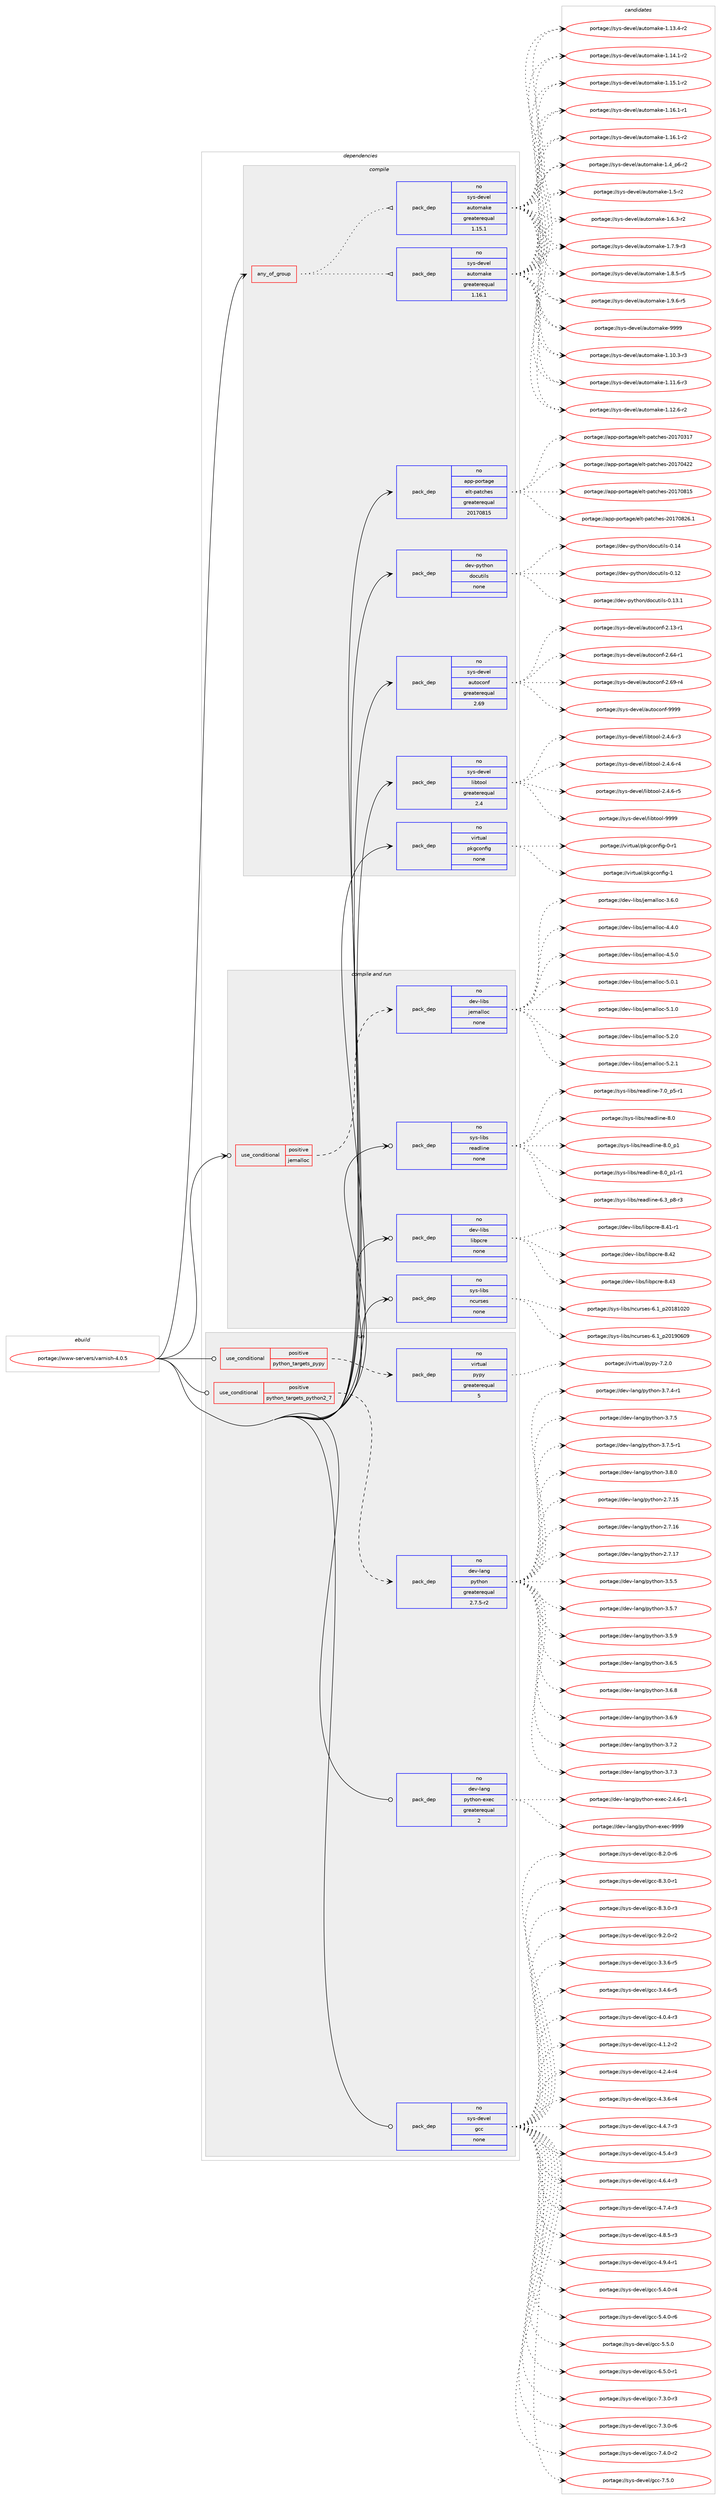 digraph prolog {

# *************
# Graph options
# *************

newrank=true;
concentrate=true;
compound=true;
graph [rankdir=LR,fontname=Helvetica,fontsize=10,ranksep=1.5];#, ranksep=2.5, nodesep=0.2];
edge  [arrowhead=vee];
node  [fontname=Helvetica,fontsize=10];

# **********
# The ebuild
# **********

subgraph cluster_leftcol {
color=gray;
rank=same;
label=<<i>ebuild</i>>;
id [label="portage://www-servers/varnish-4.0.5", color=red, width=4, href="../www-servers/varnish-4.0.5.svg"];
}

# ****************
# The dependencies
# ****************

subgraph cluster_midcol {
color=gray;
label=<<i>dependencies</i>>;
subgraph cluster_compile {
fillcolor="#eeeeee";
style=filled;
label=<<i>compile</i>>;
subgraph any7625 {
dependency445168 [label=<<TABLE BORDER="0" CELLBORDER="1" CELLSPACING="0" CELLPADDING="4"><TR><TD CELLPADDING="10">any_of_group</TD></TR></TABLE>>, shape=none, color=red];subgraph pack329922 {
dependency445169 [label=<<TABLE BORDER="0" CELLBORDER="1" CELLSPACING="0" CELLPADDING="4" WIDTH="220"><TR><TD ROWSPAN="6" CELLPADDING="30">pack_dep</TD></TR><TR><TD WIDTH="110">no</TD></TR><TR><TD>sys-devel</TD></TR><TR><TD>automake</TD></TR><TR><TD>greaterequal</TD></TR><TR><TD>1.16.1</TD></TR></TABLE>>, shape=none, color=blue];
}
dependency445168:e -> dependency445169:w [weight=20,style="dotted",arrowhead="oinv"];
subgraph pack329923 {
dependency445170 [label=<<TABLE BORDER="0" CELLBORDER="1" CELLSPACING="0" CELLPADDING="4" WIDTH="220"><TR><TD ROWSPAN="6" CELLPADDING="30">pack_dep</TD></TR><TR><TD WIDTH="110">no</TD></TR><TR><TD>sys-devel</TD></TR><TR><TD>automake</TD></TR><TR><TD>greaterequal</TD></TR><TR><TD>1.15.1</TD></TR></TABLE>>, shape=none, color=blue];
}
dependency445168:e -> dependency445170:w [weight=20,style="dotted",arrowhead="oinv"];
}
id:e -> dependency445168:w [weight=20,style="solid",arrowhead="vee"];
subgraph pack329924 {
dependency445171 [label=<<TABLE BORDER="0" CELLBORDER="1" CELLSPACING="0" CELLPADDING="4" WIDTH="220"><TR><TD ROWSPAN="6" CELLPADDING="30">pack_dep</TD></TR><TR><TD WIDTH="110">no</TD></TR><TR><TD>app-portage</TD></TR><TR><TD>elt-patches</TD></TR><TR><TD>greaterequal</TD></TR><TR><TD>20170815</TD></TR></TABLE>>, shape=none, color=blue];
}
id:e -> dependency445171:w [weight=20,style="solid",arrowhead="vee"];
subgraph pack329925 {
dependency445172 [label=<<TABLE BORDER="0" CELLBORDER="1" CELLSPACING="0" CELLPADDING="4" WIDTH="220"><TR><TD ROWSPAN="6" CELLPADDING="30">pack_dep</TD></TR><TR><TD WIDTH="110">no</TD></TR><TR><TD>dev-python</TD></TR><TR><TD>docutils</TD></TR><TR><TD>none</TD></TR><TR><TD></TD></TR></TABLE>>, shape=none, color=blue];
}
id:e -> dependency445172:w [weight=20,style="solid",arrowhead="vee"];
subgraph pack329926 {
dependency445173 [label=<<TABLE BORDER="0" CELLBORDER="1" CELLSPACING="0" CELLPADDING="4" WIDTH="220"><TR><TD ROWSPAN="6" CELLPADDING="30">pack_dep</TD></TR><TR><TD WIDTH="110">no</TD></TR><TR><TD>sys-devel</TD></TR><TR><TD>autoconf</TD></TR><TR><TD>greaterequal</TD></TR><TR><TD>2.69</TD></TR></TABLE>>, shape=none, color=blue];
}
id:e -> dependency445173:w [weight=20,style="solid",arrowhead="vee"];
subgraph pack329927 {
dependency445174 [label=<<TABLE BORDER="0" CELLBORDER="1" CELLSPACING="0" CELLPADDING="4" WIDTH="220"><TR><TD ROWSPAN="6" CELLPADDING="30">pack_dep</TD></TR><TR><TD WIDTH="110">no</TD></TR><TR><TD>sys-devel</TD></TR><TR><TD>libtool</TD></TR><TR><TD>greaterequal</TD></TR><TR><TD>2.4</TD></TR></TABLE>>, shape=none, color=blue];
}
id:e -> dependency445174:w [weight=20,style="solid",arrowhead="vee"];
subgraph pack329928 {
dependency445175 [label=<<TABLE BORDER="0" CELLBORDER="1" CELLSPACING="0" CELLPADDING="4" WIDTH="220"><TR><TD ROWSPAN="6" CELLPADDING="30">pack_dep</TD></TR><TR><TD WIDTH="110">no</TD></TR><TR><TD>virtual</TD></TR><TR><TD>pkgconfig</TD></TR><TR><TD>none</TD></TR><TR><TD></TD></TR></TABLE>>, shape=none, color=blue];
}
id:e -> dependency445175:w [weight=20,style="solid",arrowhead="vee"];
}
subgraph cluster_compileandrun {
fillcolor="#eeeeee";
style=filled;
label=<<i>compile and run</i>>;
subgraph cond107336 {
dependency445176 [label=<<TABLE BORDER="0" CELLBORDER="1" CELLSPACING="0" CELLPADDING="4"><TR><TD ROWSPAN="3" CELLPADDING="10">use_conditional</TD></TR><TR><TD>positive</TD></TR><TR><TD>jemalloc</TD></TR></TABLE>>, shape=none, color=red];
subgraph pack329929 {
dependency445177 [label=<<TABLE BORDER="0" CELLBORDER="1" CELLSPACING="0" CELLPADDING="4" WIDTH="220"><TR><TD ROWSPAN="6" CELLPADDING="30">pack_dep</TD></TR><TR><TD WIDTH="110">no</TD></TR><TR><TD>dev-libs</TD></TR><TR><TD>jemalloc</TD></TR><TR><TD>none</TD></TR><TR><TD></TD></TR></TABLE>>, shape=none, color=blue];
}
dependency445176:e -> dependency445177:w [weight=20,style="dashed",arrowhead="vee"];
}
id:e -> dependency445176:w [weight=20,style="solid",arrowhead="odotvee"];
subgraph pack329930 {
dependency445178 [label=<<TABLE BORDER="0" CELLBORDER="1" CELLSPACING="0" CELLPADDING="4" WIDTH="220"><TR><TD ROWSPAN="6" CELLPADDING="30">pack_dep</TD></TR><TR><TD WIDTH="110">no</TD></TR><TR><TD>dev-libs</TD></TR><TR><TD>libpcre</TD></TR><TR><TD>none</TD></TR><TR><TD></TD></TR></TABLE>>, shape=none, color=blue];
}
id:e -> dependency445178:w [weight=20,style="solid",arrowhead="odotvee"];
subgraph pack329931 {
dependency445179 [label=<<TABLE BORDER="0" CELLBORDER="1" CELLSPACING="0" CELLPADDING="4" WIDTH="220"><TR><TD ROWSPAN="6" CELLPADDING="30">pack_dep</TD></TR><TR><TD WIDTH="110">no</TD></TR><TR><TD>sys-libs</TD></TR><TR><TD>ncurses</TD></TR><TR><TD>none</TD></TR><TR><TD></TD></TR></TABLE>>, shape=none, color=blue];
}
id:e -> dependency445179:w [weight=20,style="solid",arrowhead="odotvee"];
subgraph pack329932 {
dependency445180 [label=<<TABLE BORDER="0" CELLBORDER="1" CELLSPACING="0" CELLPADDING="4" WIDTH="220"><TR><TD ROWSPAN="6" CELLPADDING="30">pack_dep</TD></TR><TR><TD WIDTH="110">no</TD></TR><TR><TD>sys-libs</TD></TR><TR><TD>readline</TD></TR><TR><TD>none</TD></TR><TR><TD></TD></TR></TABLE>>, shape=none, color=blue];
}
id:e -> dependency445180:w [weight=20,style="solid",arrowhead="odotvee"];
}
subgraph cluster_run {
fillcolor="#eeeeee";
style=filled;
label=<<i>run</i>>;
subgraph cond107337 {
dependency445181 [label=<<TABLE BORDER="0" CELLBORDER="1" CELLSPACING="0" CELLPADDING="4"><TR><TD ROWSPAN="3" CELLPADDING="10">use_conditional</TD></TR><TR><TD>positive</TD></TR><TR><TD>python_targets_pypy</TD></TR></TABLE>>, shape=none, color=red];
subgraph pack329933 {
dependency445182 [label=<<TABLE BORDER="0" CELLBORDER="1" CELLSPACING="0" CELLPADDING="4" WIDTH="220"><TR><TD ROWSPAN="6" CELLPADDING="30">pack_dep</TD></TR><TR><TD WIDTH="110">no</TD></TR><TR><TD>virtual</TD></TR><TR><TD>pypy</TD></TR><TR><TD>greaterequal</TD></TR><TR><TD>5</TD></TR></TABLE>>, shape=none, color=blue];
}
dependency445181:e -> dependency445182:w [weight=20,style="dashed",arrowhead="vee"];
}
id:e -> dependency445181:w [weight=20,style="solid",arrowhead="odot"];
subgraph cond107338 {
dependency445183 [label=<<TABLE BORDER="0" CELLBORDER="1" CELLSPACING="0" CELLPADDING="4"><TR><TD ROWSPAN="3" CELLPADDING="10">use_conditional</TD></TR><TR><TD>positive</TD></TR><TR><TD>python_targets_python2_7</TD></TR></TABLE>>, shape=none, color=red];
subgraph pack329934 {
dependency445184 [label=<<TABLE BORDER="0" CELLBORDER="1" CELLSPACING="0" CELLPADDING="4" WIDTH="220"><TR><TD ROWSPAN="6" CELLPADDING="30">pack_dep</TD></TR><TR><TD WIDTH="110">no</TD></TR><TR><TD>dev-lang</TD></TR><TR><TD>python</TD></TR><TR><TD>greaterequal</TD></TR><TR><TD>2.7.5-r2</TD></TR></TABLE>>, shape=none, color=blue];
}
dependency445183:e -> dependency445184:w [weight=20,style="dashed",arrowhead="vee"];
}
id:e -> dependency445183:w [weight=20,style="solid",arrowhead="odot"];
subgraph pack329935 {
dependency445185 [label=<<TABLE BORDER="0" CELLBORDER="1" CELLSPACING="0" CELLPADDING="4" WIDTH="220"><TR><TD ROWSPAN="6" CELLPADDING="30">pack_dep</TD></TR><TR><TD WIDTH="110">no</TD></TR><TR><TD>dev-lang</TD></TR><TR><TD>python-exec</TD></TR><TR><TD>greaterequal</TD></TR><TR><TD>2</TD></TR></TABLE>>, shape=none, color=blue];
}
id:e -> dependency445185:w [weight=20,style="solid",arrowhead="odot"];
subgraph pack329936 {
dependency445186 [label=<<TABLE BORDER="0" CELLBORDER="1" CELLSPACING="0" CELLPADDING="4" WIDTH="220"><TR><TD ROWSPAN="6" CELLPADDING="30">pack_dep</TD></TR><TR><TD WIDTH="110">no</TD></TR><TR><TD>sys-devel</TD></TR><TR><TD>gcc</TD></TR><TR><TD>none</TD></TR><TR><TD></TD></TR></TABLE>>, shape=none, color=blue];
}
id:e -> dependency445186:w [weight=20,style="solid",arrowhead="odot"];
}
}

# **************
# The candidates
# **************

subgraph cluster_choices {
rank=same;
color=gray;
label=<<i>candidates</i>>;

subgraph choice329922 {
color=black;
nodesep=1;
choiceportage11512111545100101118101108479711711611110997107101454946494846514511451 [label="portage://sys-devel/automake-1.10.3-r3", color=red, width=4,href="../sys-devel/automake-1.10.3-r3.svg"];
choiceportage11512111545100101118101108479711711611110997107101454946494946544511451 [label="portage://sys-devel/automake-1.11.6-r3", color=red, width=4,href="../sys-devel/automake-1.11.6-r3.svg"];
choiceportage11512111545100101118101108479711711611110997107101454946495046544511450 [label="portage://sys-devel/automake-1.12.6-r2", color=red, width=4,href="../sys-devel/automake-1.12.6-r2.svg"];
choiceportage11512111545100101118101108479711711611110997107101454946495146524511450 [label="portage://sys-devel/automake-1.13.4-r2", color=red, width=4,href="../sys-devel/automake-1.13.4-r2.svg"];
choiceportage11512111545100101118101108479711711611110997107101454946495246494511450 [label="portage://sys-devel/automake-1.14.1-r2", color=red, width=4,href="../sys-devel/automake-1.14.1-r2.svg"];
choiceportage11512111545100101118101108479711711611110997107101454946495346494511450 [label="portage://sys-devel/automake-1.15.1-r2", color=red, width=4,href="../sys-devel/automake-1.15.1-r2.svg"];
choiceportage11512111545100101118101108479711711611110997107101454946495446494511449 [label="portage://sys-devel/automake-1.16.1-r1", color=red, width=4,href="../sys-devel/automake-1.16.1-r1.svg"];
choiceportage11512111545100101118101108479711711611110997107101454946495446494511450 [label="portage://sys-devel/automake-1.16.1-r2", color=red, width=4,href="../sys-devel/automake-1.16.1-r2.svg"];
choiceportage115121115451001011181011084797117116111109971071014549465295112544511450 [label="portage://sys-devel/automake-1.4_p6-r2", color=red, width=4,href="../sys-devel/automake-1.4_p6-r2.svg"];
choiceportage11512111545100101118101108479711711611110997107101454946534511450 [label="portage://sys-devel/automake-1.5-r2", color=red, width=4,href="../sys-devel/automake-1.5-r2.svg"];
choiceportage115121115451001011181011084797117116111109971071014549465446514511450 [label="portage://sys-devel/automake-1.6.3-r2", color=red, width=4,href="../sys-devel/automake-1.6.3-r2.svg"];
choiceportage115121115451001011181011084797117116111109971071014549465546574511451 [label="portage://sys-devel/automake-1.7.9-r3", color=red, width=4,href="../sys-devel/automake-1.7.9-r3.svg"];
choiceportage115121115451001011181011084797117116111109971071014549465646534511453 [label="portage://sys-devel/automake-1.8.5-r5", color=red, width=4,href="../sys-devel/automake-1.8.5-r5.svg"];
choiceportage115121115451001011181011084797117116111109971071014549465746544511453 [label="portage://sys-devel/automake-1.9.6-r5", color=red, width=4,href="../sys-devel/automake-1.9.6-r5.svg"];
choiceportage115121115451001011181011084797117116111109971071014557575757 [label="portage://sys-devel/automake-9999", color=red, width=4,href="../sys-devel/automake-9999.svg"];
dependency445169:e -> choiceportage11512111545100101118101108479711711611110997107101454946494846514511451:w [style=dotted,weight="100"];
dependency445169:e -> choiceportage11512111545100101118101108479711711611110997107101454946494946544511451:w [style=dotted,weight="100"];
dependency445169:e -> choiceportage11512111545100101118101108479711711611110997107101454946495046544511450:w [style=dotted,weight="100"];
dependency445169:e -> choiceportage11512111545100101118101108479711711611110997107101454946495146524511450:w [style=dotted,weight="100"];
dependency445169:e -> choiceportage11512111545100101118101108479711711611110997107101454946495246494511450:w [style=dotted,weight="100"];
dependency445169:e -> choiceportage11512111545100101118101108479711711611110997107101454946495346494511450:w [style=dotted,weight="100"];
dependency445169:e -> choiceportage11512111545100101118101108479711711611110997107101454946495446494511449:w [style=dotted,weight="100"];
dependency445169:e -> choiceportage11512111545100101118101108479711711611110997107101454946495446494511450:w [style=dotted,weight="100"];
dependency445169:e -> choiceportage115121115451001011181011084797117116111109971071014549465295112544511450:w [style=dotted,weight="100"];
dependency445169:e -> choiceportage11512111545100101118101108479711711611110997107101454946534511450:w [style=dotted,weight="100"];
dependency445169:e -> choiceportage115121115451001011181011084797117116111109971071014549465446514511450:w [style=dotted,weight="100"];
dependency445169:e -> choiceportage115121115451001011181011084797117116111109971071014549465546574511451:w [style=dotted,weight="100"];
dependency445169:e -> choiceportage115121115451001011181011084797117116111109971071014549465646534511453:w [style=dotted,weight="100"];
dependency445169:e -> choiceportage115121115451001011181011084797117116111109971071014549465746544511453:w [style=dotted,weight="100"];
dependency445169:e -> choiceportage115121115451001011181011084797117116111109971071014557575757:w [style=dotted,weight="100"];
}
subgraph choice329923 {
color=black;
nodesep=1;
choiceportage11512111545100101118101108479711711611110997107101454946494846514511451 [label="portage://sys-devel/automake-1.10.3-r3", color=red, width=4,href="../sys-devel/automake-1.10.3-r3.svg"];
choiceportage11512111545100101118101108479711711611110997107101454946494946544511451 [label="portage://sys-devel/automake-1.11.6-r3", color=red, width=4,href="../sys-devel/automake-1.11.6-r3.svg"];
choiceportage11512111545100101118101108479711711611110997107101454946495046544511450 [label="portage://sys-devel/automake-1.12.6-r2", color=red, width=4,href="../sys-devel/automake-1.12.6-r2.svg"];
choiceportage11512111545100101118101108479711711611110997107101454946495146524511450 [label="portage://sys-devel/automake-1.13.4-r2", color=red, width=4,href="../sys-devel/automake-1.13.4-r2.svg"];
choiceportage11512111545100101118101108479711711611110997107101454946495246494511450 [label="portage://sys-devel/automake-1.14.1-r2", color=red, width=4,href="../sys-devel/automake-1.14.1-r2.svg"];
choiceportage11512111545100101118101108479711711611110997107101454946495346494511450 [label="portage://sys-devel/automake-1.15.1-r2", color=red, width=4,href="../sys-devel/automake-1.15.1-r2.svg"];
choiceportage11512111545100101118101108479711711611110997107101454946495446494511449 [label="portage://sys-devel/automake-1.16.1-r1", color=red, width=4,href="../sys-devel/automake-1.16.1-r1.svg"];
choiceportage11512111545100101118101108479711711611110997107101454946495446494511450 [label="portage://sys-devel/automake-1.16.1-r2", color=red, width=4,href="../sys-devel/automake-1.16.1-r2.svg"];
choiceportage115121115451001011181011084797117116111109971071014549465295112544511450 [label="portage://sys-devel/automake-1.4_p6-r2", color=red, width=4,href="../sys-devel/automake-1.4_p6-r2.svg"];
choiceportage11512111545100101118101108479711711611110997107101454946534511450 [label="portage://sys-devel/automake-1.5-r2", color=red, width=4,href="../sys-devel/automake-1.5-r2.svg"];
choiceportage115121115451001011181011084797117116111109971071014549465446514511450 [label="portage://sys-devel/automake-1.6.3-r2", color=red, width=4,href="../sys-devel/automake-1.6.3-r2.svg"];
choiceportage115121115451001011181011084797117116111109971071014549465546574511451 [label="portage://sys-devel/automake-1.7.9-r3", color=red, width=4,href="../sys-devel/automake-1.7.9-r3.svg"];
choiceportage115121115451001011181011084797117116111109971071014549465646534511453 [label="portage://sys-devel/automake-1.8.5-r5", color=red, width=4,href="../sys-devel/automake-1.8.5-r5.svg"];
choiceportage115121115451001011181011084797117116111109971071014549465746544511453 [label="portage://sys-devel/automake-1.9.6-r5", color=red, width=4,href="../sys-devel/automake-1.9.6-r5.svg"];
choiceportage115121115451001011181011084797117116111109971071014557575757 [label="portage://sys-devel/automake-9999", color=red, width=4,href="../sys-devel/automake-9999.svg"];
dependency445170:e -> choiceportage11512111545100101118101108479711711611110997107101454946494846514511451:w [style=dotted,weight="100"];
dependency445170:e -> choiceportage11512111545100101118101108479711711611110997107101454946494946544511451:w [style=dotted,weight="100"];
dependency445170:e -> choiceportage11512111545100101118101108479711711611110997107101454946495046544511450:w [style=dotted,weight="100"];
dependency445170:e -> choiceportage11512111545100101118101108479711711611110997107101454946495146524511450:w [style=dotted,weight="100"];
dependency445170:e -> choiceportage11512111545100101118101108479711711611110997107101454946495246494511450:w [style=dotted,weight="100"];
dependency445170:e -> choiceportage11512111545100101118101108479711711611110997107101454946495346494511450:w [style=dotted,weight="100"];
dependency445170:e -> choiceportage11512111545100101118101108479711711611110997107101454946495446494511449:w [style=dotted,weight="100"];
dependency445170:e -> choiceportage11512111545100101118101108479711711611110997107101454946495446494511450:w [style=dotted,weight="100"];
dependency445170:e -> choiceportage115121115451001011181011084797117116111109971071014549465295112544511450:w [style=dotted,weight="100"];
dependency445170:e -> choiceportage11512111545100101118101108479711711611110997107101454946534511450:w [style=dotted,weight="100"];
dependency445170:e -> choiceportage115121115451001011181011084797117116111109971071014549465446514511450:w [style=dotted,weight="100"];
dependency445170:e -> choiceportage115121115451001011181011084797117116111109971071014549465546574511451:w [style=dotted,weight="100"];
dependency445170:e -> choiceportage115121115451001011181011084797117116111109971071014549465646534511453:w [style=dotted,weight="100"];
dependency445170:e -> choiceportage115121115451001011181011084797117116111109971071014549465746544511453:w [style=dotted,weight="100"];
dependency445170:e -> choiceportage115121115451001011181011084797117116111109971071014557575757:w [style=dotted,weight="100"];
}
subgraph choice329924 {
color=black;
nodesep=1;
choiceportage97112112451121111141169710310147101108116451129711699104101115455048495548514955 [label="portage://app-portage/elt-patches-20170317", color=red, width=4,href="../app-portage/elt-patches-20170317.svg"];
choiceportage97112112451121111141169710310147101108116451129711699104101115455048495548525050 [label="portage://app-portage/elt-patches-20170422", color=red, width=4,href="../app-portage/elt-patches-20170422.svg"];
choiceportage97112112451121111141169710310147101108116451129711699104101115455048495548564953 [label="portage://app-portage/elt-patches-20170815", color=red, width=4,href="../app-portage/elt-patches-20170815.svg"];
choiceportage971121124511211111411697103101471011081164511297116991041011154550484955485650544649 [label="portage://app-portage/elt-patches-20170826.1", color=red, width=4,href="../app-portage/elt-patches-20170826.1.svg"];
dependency445171:e -> choiceportage97112112451121111141169710310147101108116451129711699104101115455048495548514955:w [style=dotted,weight="100"];
dependency445171:e -> choiceportage97112112451121111141169710310147101108116451129711699104101115455048495548525050:w [style=dotted,weight="100"];
dependency445171:e -> choiceportage97112112451121111141169710310147101108116451129711699104101115455048495548564953:w [style=dotted,weight="100"];
dependency445171:e -> choiceportage971121124511211111411697103101471011081164511297116991041011154550484955485650544649:w [style=dotted,weight="100"];
}
subgraph choice329925 {
color=black;
nodesep=1;
choiceportage1001011184511212111610411111047100111991171161051081154548464950 [label="portage://dev-python/docutils-0.12", color=red, width=4,href="../dev-python/docutils-0.12.svg"];
choiceportage10010111845112121116104111110471001119911711610510811545484649514649 [label="portage://dev-python/docutils-0.13.1", color=red, width=4,href="../dev-python/docutils-0.13.1.svg"];
choiceportage1001011184511212111610411111047100111991171161051081154548464952 [label="portage://dev-python/docutils-0.14", color=red, width=4,href="../dev-python/docutils-0.14.svg"];
dependency445172:e -> choiceportage1001011184511212111610411111047100111991171161051081154548464950:w [style=dotted,weight="100"];
dependency445172:e -> choiceportage10010111845112121116104111110471001119911711610510811545484649514649:w [style=dotted,weight="100"];
dependency445172:e -> choiceportage1001011184511212111610411111047100111991171161051081154548464952:w [style=dotted,weight="100"];
}
subgraph choice329926 {
color=black;
nodesep=1;
choiceportage1151211154510010111810110847971171161119911111010245504649514511449 [label="portage://sys-devel/autoconf-2.13-r1", color=red, width=4,href="../sys-devel/autoconf-2.13-r1.svg"];
choiceportage1151211154510010111810110847971171161119911111010245504654524511449 [label="portage://sys-devel/autoconf-2.64-r1", color=red, width=4,href="../sys-devel/autoconf-2.64-r1.svg"];
choiceportage1151211154510010111810110847971171161119911111010245504654574511452 [label="portage://sys-devel/autoconf-2.69-r4", color=red, width=4,href="../sys-devel/autoconf-2.69-r4.svg"];
choiceportage115121115451001011181011084797117116111991111101024557575757 [label="portage://sys-devel/autoconf-9999", color=red, width=4,href="../sys-devel/autoconf-9999.svg"];
dependency445173:e -> choiceportage1151211154510010111810110847971171161119911111010245504649514511449:w [style=dotted,weight="100"];
dependency445173:e -> choiceportage1151211154510010111810110847971171161119911111010245504654524511449:w [style=dotted,weight="100"];
dependency445173:e -> choiceportage1151211154510010111810110847971171161119911111010245504654574511452:w [style=dotted,weight="100"];
dependency445173:e -> choiceportage115121115451001011181011084797117116111991111101024557575757:w [style=dotted,weight="100"];
}
subgraph choice329927 {
color=black;
nodesep=1;
choiceportage1151211154510010111810110847108105981161111111084550465246544511451 [label="portage://sys-devel/libtool-2.4.6-r3", color=red, width=4,href="../sys-devel/libtool-2.4.6-r3.svg"];
choiceportage1151211154510010111810110847108105981161111111084550465246544511452 [label="portage://sys-devel/libtool-2.4.6-r4", color=red, width=4,href="../sys-devel/libtool-2.4.6-r4.svg"];
choiceportage1151211154510010111810110847108105981161111111084550465246544511453 [label="portage://sys-devel/libtool-2.4.6-r5", color=red, width=4,href="../sys-devel/libtool-2.4.6-r5.svg"];
choiceportage1151211154510010111810110847108105981161111111084557575757 [label="portage://sys-devel/libtool-9999", color=red, width=4,href="../sys-devel/libtool-9999.svg"];
dependency445174:e -> choiceportage1151211154510010111810110847108105981161111111084550465246544511451:w [style=dotted,weight="100"];
dependency445174:e -> choiceportage1151211154510010111810110847108105981161111111084550465246544511452:w [style=dotted,weight="100"];
dependency445174:e -> choiceportage1151211154510010111810110847108105981161111111084550465246544511453:w [style=dotted,weight="100"];
dependency445174:e -> choiceportage1151211154510010111810110847108105981161111111084557575757:w [style=dotted,weight="100"];
}
subgraph choice329928 {
color=black;
nodesep=1;
choiceportage11810511411611797108471121071039911111010210510345484511449 [label="portage://virtual/pkgconfig-0-r1", color=red, width=4,href="../virtual/pkgconfig-0-r1.svg"];
choiceportage1181051141161179710847112107103991111101021051034549 [label="portage://virtual/pkgconfig-1", color=red, width=4,href="../virtual/pkgconfig-1.svg"];
dependency445175:e -> choiceportage11810511411611797108471121071039911111010210510345484511449:w [style=dotted,weight="100"];
dependency445175:e -> choiceportage1181051141161179710847112107103991111101021051034549:w [style=dotted,weight="100"];
}
subgraph choice329929 {
color=black;
nodesep=1;
choiceportage1001011184510810598115471061011099710810811199455146544648 [label="portage://dev-libs/jemalloc-3.6.0", color=red, width=4,href="../dev-libs/jemalloc-3.6.0.svg"];
choiceportage1001011184510810598115471061011099710810811199455246524648 [label="portage://dev-libs/jemalloc-4.4.0", color=red, width=4,href="../dev-libs/jemalloc-4.4.0.svg"];
choiceportage1001011184510810598115471061011099710810811199455246534648 [label="portage://dev-libs/jemalloc-4.5.0", color=red, width=4,href="../dev-libs/jemalloc-4.5.0.svg"];
choiceportage1001011184510810598115471061011099710810811199455346484649 [label="portage://dev-libs/jemalloc-5.0.1", color=red, width=4,href="../dev-libs/jemalloc-5.0.1.svg"];
choiceportage1001011184510810598115471061011099710810811199455346494648 [label="portage://dev-libs/jemalloc-5.1.0", color=red, width=4,href="../dev-libs/jemalloc-5.1.0.svg"];
choiceportage1001011184510810598115471061011099710810811199455346504648 [label="portage://dev-libs/jemalloc-5.2.0", color=red, width=4,href="../dev-libs/jemalloc-5.2.0.svg"];
choiceportage1001011184510810598115471061011099710810811199455346504649 [label="portage://dev-libs/jemalloc-5.2.1", color=red, width=4,href="../dev-libs/jemalloc-5.2.1.svg"];
dependency445177:e -> choiceportage1001011184510810598115471061011099710810811199455146544648:w [style=dotted,weight="100"];
dependency445177:e -> choiceportage1001011184510810598115471061011099710810811199455246524648:w [style=dotted,weight="100"];
dependency445177:e -> choiceportage1001011184510810598115471061011099710810811199455246534648:w [style=dotted,weight="100"];
dependency445177:e -> choiceportage1001011184510810598115471061011099710810811199455346484649:w [style=dotted,weight="100"];
dependency445177:e -> choiceportage1001011184510810598115471061011099710810811199455346494648:w [style=dotted,weight="100"];
dependency445177:e -> choiceportage1001011184510810598115471061011099710810811199455346504648:w [style=dotted,weight="100"];
dependency445177:e -> choiceportage1001011184510810598115471061011099710810811199455346504649:w [style=dotted,weight="100"];
}
subgraph choice329930 {
color=black;
nodesep=1;
choiceportage100101118451081059811547108105981129911410145564652494511449 [label="portage://dev-libs/libpcre-8.41-r1", color=red, width=4,href="../dev-libs/libpcre-8.41-r1.svg"];
choiceportage10010111845108105981154710810598112991141014556465250 [label="portage://dev-libs/libpcre-8.42", color=red, width=4,href="../dev-libs/libpcre-8.42.svg"];
choiceportage10010111845108105981154710810598112991141014556465251 [label="portage://dev-libs/libpcre-8.43", color=red, width=4,href="../dev-libs/libpcre-8.43.svg"];
dependency445178:e -> choiceportage100101118451081059811547108105981129911410145564652494511449:w [style=dotted,weight="100"];
dependency445178:e -> choiceportage10010111845108105981154710810598112991141014556465250:w [style=dotted,weight="100"];
dependency445178:e -> choiceportage10010111845108105981154710810598112991141014556465251:w [style=dotted,weight="100"];
}
subgraph choice329931 {
color=black;
nodesep=1;
choiceportage1151211154510810598115471109911711411510111545544649951125048495649485048 [label="portage://sys-libs/ncurses-6.1_p20181020", color=red, width=4,href="../sys-libs/ncurses-6.1_p20181020.svg"];
choiceportage1151211154510810598115471109911711411510111545544649951125048495748544857 [label="portage://sys-libs/ncurses-6.1_p20190609", color=red, width=4,href="../sys-libs/ncurses-6.1_p20190609.svg"];
dependency445179:e -> choiceportage1151211154510810598115471109911711411510111545544649951125048495649485048:w [style=dotted,weight="100"];
dependency445179:e -> choiceportage1151211154510810598115471109911711411510111545544649951125048495748544857:w [style=dotted,weight="100"];
}
subgraph choice329932 {
color=black;
nodesep=1;
choiceportage115121115451081059811547114101971001081051101014554465195112564511451 [label="portage://sys-libs/readline-6.3_p8-r3", color=red, width=4,href="../sys-libs/readline-6.3_p8-r3.svg"];
choiceportage115121115451081059811547114101971001081051101014555464895112534511449 [label="portage://sys-libs/readline-7.0_p5-r1", color=red, width=4,href="../sys-libs/readline-7.0_p5-r1.svg"];
choiceportage1151211154510810598115471141019710010810511010145564648 [label="portage://sys-libs/readline-8.0", color=red, width=4,href="../sys-libs/readline-8.0.svg"];
choiceportage11512111545108105981154711410197100108105110101455646489511249 [label="portage://sys-libs/readline-8.0_p1", color=red, width=4,href="../sys-libs/readline-8.0_p1.svg"];
choiceportage115121115451081059811547114101971001081051101014556464895112494511449 [label="portage://sys-libs/readline-8.0_p1-r1", color=red, width=4,href="../sys-libs/readline-8.0_p1-r1.svg"];
dependency445180:e -> choiceportage115121115451081059811547114101971001081051101014554465195112564511451:w [style=dotted,weight="100"];
dependency445180:e -> choiceportage115121115451081059811547114101971001081051101014555464895112534511449:w [style=dotted,weight="100"];
dependency445180:e -> choiceportage1151211154510810598115471141019710010810511010145564648:w [style=dotted,weight="100"];
dependency445180:e -> choiceportage11512111545108105981154711410197100108105110101455646489511249:w [style=dotted,weight="100"];
dependency445180:e -> choiceportage115121115451081059811547114101971001081051101014556464895112494511449:w [style=dotted,weight="100"];
}
subgraph choice329933 {
color=black;
nodesep=1;
choiceportage1181051141161179710847112121112121455546504648 [label="portage://virtual/pypy-7.2.0", color=red, width=4,href="../virtual/pypy-7.2.0.svg"];
dependency445182:e -> choiceportage1181051141161179710847112121112121455546504648:w [style=dotted,weight="100"];
}
subgraph choice329934 {
color=black;
nodesep=1;
choiceportage10010111845108971101034711212111610411111045504655464953 [label="portage://dev-lang/python-2.7.15", color=red, width=4,href="../dev-lang/python-2.7.15.svg"];
choiceportage10010111845108971101034711212111610411111045504655464954 [label="portage://dev-lang/python-2.7.16", color=red, width=4,href="../dev-lang/python-2.7.16.svg"];
choiceportage10010111845108971101034711212111610411111045504655464955 [label="portage://dev-lang/python-2.7.17", color=red, width=4,href="../dev-lang/python-2.7.17.svg"];
choiceportage100101118451089711010347112121116104111110455146534653 [label="portage://dev-lang/python-3.5.5", color=red, width=4,href="../dev-lang/python-3.5.5.svg"];
choiceportage100101118451089711010347112121116104111110455146534655 [label="portage://dev-lang/python-3.5.7", color=red, width=4,href="../dev-lang/python-3.5.7.svg"];
choiceportage100101118451089711010347112121116104111110455146534657 [label="portage://dev-lang/python-3.5.9", color=red, width=4,href="../dev-lang/python-3.5.9.svg"];
choiceportage100101118451089711010347112121116104111110455146544653 [label="portage://dev-lang/python-3.6.5", color=red, width=4,href="../dev-lang/python-3.6.5.svg"];
choiceportage100101118451089711010347112121116104111110455146544656 [label="portage://dev-lang/python-3.6.8", color=red, width=4,href="../dev-lang/python-3.6.8.svg"];
choiceportage100101118451089711010347112121116104111110455146544657 [label="portage://dev-lang/python-3.6.9", color=red, width=4,href="../dev-lang/python-3.6.9.svg"];
choiceportage100101118451089711010347112121116104111110455146554650 [label="portage://dev-lang/python-3.7.2", color=red, width=4,href="../dev-lang/python-3.7.2.svg"];
choiceportage100101118451089711010347112121116104111110455146554651 [label="portage://dev-lang/python-3.7.3", color=red, width=4,href="../dev-lang/python-3.7.3.svg"];
choiceportage1001011184510897110103471121211161041111104551465546524511449 [label="portage://dev-lang/python-3.7.4-r1", color=red, width=4,href="../dev-lang/python-3.7.4-r1.svg"];
choiceportage100101118451089711010347112121116104111110455146554653 [label="portage://dev-lang/python-3.7.5", color=red, width=4,href="../dev-lang/python-3.7.5.svg"];
choiceportage1001011184510897110103471121211161041111104551465546534511449 [label="portage://dev-lang/python-3.7.5-r1", color=red, width=4,href="../dev-lang/python-3.7.5-r1.svg"];
choiceportage100101118451089711010347112121116104111110455146564648 [label="portage://dev-lang/python-3.8.0", color=red, width=4,href="../dev-lang/python-3.8.0.svg"];
dependency445184:e -> choiceportage10010111845108971101034711212111610411111045504655464953:w [style=dotted,weight="100"];
dependency445184:e -> choiceportage10010111845108971101034711212111610411111045504655464954:w [style=dotted,weight="100"];
dependency445184:e -> choiceportage10010111845108971101034711212111610411111045504655464955:w [style=dotted,weight="100"];
dependency445184:e -> choiceportage100101118451089711010347112121116104111110455146534653:w [style=dotted,weight="100"];
dependency445184:e -> choiceportage100101118451089711010347112121116104111110455146534655:w [style=dotted,weight="100"];
dependency445184:e -> choiceportage100101118451089711010347112121116104111110455146534657:w [style=dotted,weight="100"];
dependency445184:e -> choiceportage100101118451089711010347112121116104111110455146544653:w [style=dotted,weight="100"];
dependency445184:e -> choiceportage100101118451089711010347112121116104111110455146544656:w [style=dotted,weight="100"];
dependency445184:e -> choiceportage100101118451089711010347112121116104111110455146544657:w [style=dotted,weight="100"];
dependency445184:e -> choiceportage100101118451089711010347112121116104111110455146554650:w [style=dotted,weight="100"];
dependency445184:e -> choiceportage100101118451089711010347112121116104111110455146554651:w [style=dotted,weight="100"];
dependency445184:e -> choiceportage1001011184510897110103471121211161041111104551465546524511449:w [style=dotted,weight="100"];
dependency445184:e -> choiceportage100101118451089711010347112121116104111110455146554653:w [style=dotted,weight="100"];
dependency445184:e -> choiceportage1001011184510897110103471121211161041111104551465546534511449:w [style=dotted,weight="100"];
dependency445184:e -> choiceportage100101118451089711010347112121116104111110455146564648:w [style=dotted,weight="100"];
}
subgraph choice329935 {
color=black;
nodesep=1;
choiceportage10010111845108971101034711212111610411111045101120101994550465246544511449 [label="portage://dev-lang/python-exec-2.4.6-r1", color=red, width=4,href="../dev-lang/python-exec-2.4.6-r1.svg"];
choiceportage10010111845108971101034711212111610411111045101120101994557575757 [label="portage://dev-lang/python-exec-9999", color=red, width=4,href="../dev-lang/python-exec-9999.svg"];
dependency445185:e -> choiceportage10010111845108971101034711212111610411111045101120101994550465246544511449:w [style=dotted,weight="100"];
dependency445185:e -> choiceportage10010111845108971101034711212111610411111045101120101994557575757:w [style=dotted,weight="100"];
}
subgraph choice329936 {
color=black;
nodesep=1;
choiceportage115121115451001011181011084710399994551465146544511453 [label="portage://sys-devel/gcc-3.3.6-r5", color=red, width=4,href="../sys-devel/gcc-3.3.6-r5.svg"];
choiceportage115121115451001011181011084710399994551465246544511453 [label="portage://sys-devel/gcc-3.4.6-r5", color=red, width=4,href="../sys-devel/gcc-3.4.6-r5.svg"];
choiceportage115121115451001011181011084710399994552464846524511451 [label="portage://sys-devel/gcc-4.0.4-r3", color=red, width=4,href="../sys-devel/gcc-4.0.4-r3.svg"];
choiceportage115121115451001011181011084710399994552464946504511450 [label="portage://sys-devel/gcc-4.1.2-r2", color=red, width=4,href="../sys-devel/gcc-4.1.2-r2.svg"];
choiceportage115121115451001011181011084710399994552465046524511452 [label="portage://sys-devel/gcc-4.2.4-r4", color=red, width=4,href="../sys-devel/gcc-4.2.4-r4.svg"];
choiceportage115121115451001011181011084710399994552465146544511452 [label="portage://sys-devel/gcc-4.3.6-r4", color=red, width=4,href="../sys-devel/gcc-4.3.6-r4.svg"];
choiceportage115121115451001011181011084710399994552465246554511451 [label="portage://sys-devel/gcc-4.4.7-r3", color=red, width=4,href="../sys-devel/gcc-4.4.7-r3.svg"];
choiceportage115121115451001011181011084710399994552465346524511451 [label="portage://sys-devel/gcc-4.5.4-r3", color=red, width=4,href="../sys-devel/gcc-4.5.4-r3.svg"];
choiceportage115121115451001011181011084710399994552465446524511451 [label="portage://sys-devel/gcc-4.6.4-r3", color=red, width=4,href="../sys-devel/gcc-4.6.4-r3.svg"];
choiceportage115121115451001011181011084710399994552465546524511451 [label="portage://sys-devel/gcc-4.7.4-r3", color=red, width=4,href="../sys-devel/gcc-4.7.4-r3.svg"];
choiceportage115121115451001011181011084710399994552465646534511451 [label="portage://sys-devel/gcc-4.8.5-r3", color=red, width=4,href="../sys-devel/gcc-4.8.5-r3.svg"];
choiceportage115121115451001011181011084710399994552465746524511449 [label="portage://sys-devel/gcc-4.9.4-r1", color=red, width=4,href="../sys-devel/gcc-4.9.4-r1.svg"];
choiceportage115121115451001011181011084710399994553465246484511452 [label="portage://sys-devel/gcc-5.4.0-r4", color=red, width=4,href="../sys-devel/gcc-5.4.0-r4.svg"];
choiceportage115121115451001011181011084710399994553465246484511454 [label="portage://sys-devel/gcc-5.4.0-r6", color=red, width=4,href="../sys-devel/gcc-5.4.0-r6.svg"];
choiceportage11512111545100101118101108471039999455346534648 [label="portage://sys-devel/gcc-5.5.0", color=red, width=4,href="../sys-devel/gcc-5.5.0.svg"];
choiceportage115121115451001011181011084710399994554465346484511449 [label="portage://sys-devel/gcc-6.5.0-r1", color=red, width=4,href="../sys-devel/gcc-6.5.0-r1.svg"];
choiceportage115121115451001011181011084710399994555465146484511451 [label="portage://sys-devel/gcc-7.3.0-r3", color=red, width=4,href="../sys-devel/gcc-7.3.0-r3.svg"];
choiceportage115121115451001011181011084710399994555465146484511454 [label="portage://sys-devel/gcc-7.3.0-r6", color=red, width=4,href="../sys-devel/gcc-7.3.0-r6.svg"];
choiceportage115121115451001011181011084710399994555465246484511450 [label="portage://sys-devel/gcc-7.4.0-r2", color=red, width=4,href="../sys-devel/gcc-7.4.0-r2.svg"];
choiceportage11512111545100101118101108471039999455546534648 [label="portage://sys-devel/gcc-7.5.0", color=red, width=4,href="../sys-devel/gcc-7.5.0.svg"];
choiceportage115121115451001011181011084710399994556465046484511454 [label="portage://sys-devel/gcc-8.2.0-r6", color=red, width=4,href="../sys-devel/gcc-8.2.0-r6.svg"];
choiceportage115121115451001011181011084710399994556465146484511449 [label="portage://sys-devel/gcc-8.3.0-r1", color=red, width=4,href="../sys-devel/gcc-8.3.0-r1.svg"];
choiceportage115121115451001011181011084710399994556465146484511451 [label="portage://sys-devel/gcc-8.3.0-r3", color=red, width=4,href="../sys-devel/gcc-8.3.0-r3.svg"];
choiceportage115121115451001011181011084710399994557465046484511450 [label="portage://sys-devel/gcc-9.2.0-r2", color=red, width=4,href="../sys-devel/gcc-9.2.0-r2.svg"];
dependency445186:e -> choiceportage115121115451001011181011084710399994551465146544511453:w [style=dotted,weight="100"];
dependency445186:e -> choiceportage115121115451001011181011084710399994551465246544511453:w [style=dotted,weight="100"];
dependency445186:e -> choiceportage115121115451001011181011084710399994552464846524511451:w [style=dotted,weight="100"];
dependency445186:e -> choiceportage115121115451001011181011084710399994552464946504511450:w [style=dotted,weight="100"];
dependency445186:e -> choiceportage115121115451001011181011084710399994552465046524511452:w [style=dotted,weight="100"];
dependency445186:e -> choiceportage115121115451001011181011084710399994552465146544511452:w [style=dotted,weight="100"];
dependency445186:e -> choiceportage115121115451001011181011084710399994552465246554511451:w [style=dotted,weight="100"];
dependency445186:e -> choiceportage115121115451001011181011084710399994552465346524511451:w [style=dotted,weight="100"];
dependency445186:e -> choiceportage115121115451001011181011084710399994552465446524511451:w [style=dotted,weight="100"];
dependency445186:e -> choiceportage115121115451001011181011084710399994552465546524511451:w [style=dotted,weight="100"];
dependency445186:e -> choiceportage115121115451001011181011084710399994552465646534511451:w [style=dotted,weight="100"];
dependency445186:e -> choiceportage115121115451001011181011084710399994552465746524511449:w [style=dotted,weight="100"];
dependency445186:e -> choiceportage115121115451001011181011084710399994553465246484511452:w [style=dotted,weight="100"];
dependency445186:e -> choiceportage115121115451001011181011084710399994553465246484511454:w [style=dotted,weight="100"];
dependency445186:e -> choiceportage11512111545100101118101108471039999455346534648:w [style=dotted,weight="100"];
dependency445186:e -> choiceportage115121115451001011181011084710399994554465346484511449:w [style=dotted,weight="100"];
dependency445186:e -> choiceportage115121115451001011181011084710399994555465146484511451:w [style=dotted,weight="100"];
dependency445186:e -> choiceportage115121115451001011181011084710399994555465146484511454:w [style=dotted,weight="100"];
dependency445186:e -> choiceportage115121115451001011181011084710399994555465246484511450:w [style=dotted,weight="100"];
dependency445186:e -> choiceportage11512111545100101118101108471039999455546534648:w [style=dotted,weight="100"];
dependency445186:e -> choiceportage115121115451001011181011084710399994556465046484511454:w [style=dotted,weight="100"];
dependency445186:e -> choiceportage115121115451001011181011084710399994556465146484511449:w [style=dotted,weight="100"];
dependency445186:e -> choiceportage115121115451001011181011084710399994556465146484511451:w [style=dotted,weight="100"];
dependency445186:e -> choiceportage115121115451001011181011084710399994557465046484511450:w [style=dotted,weight="100"];
}
}

}
